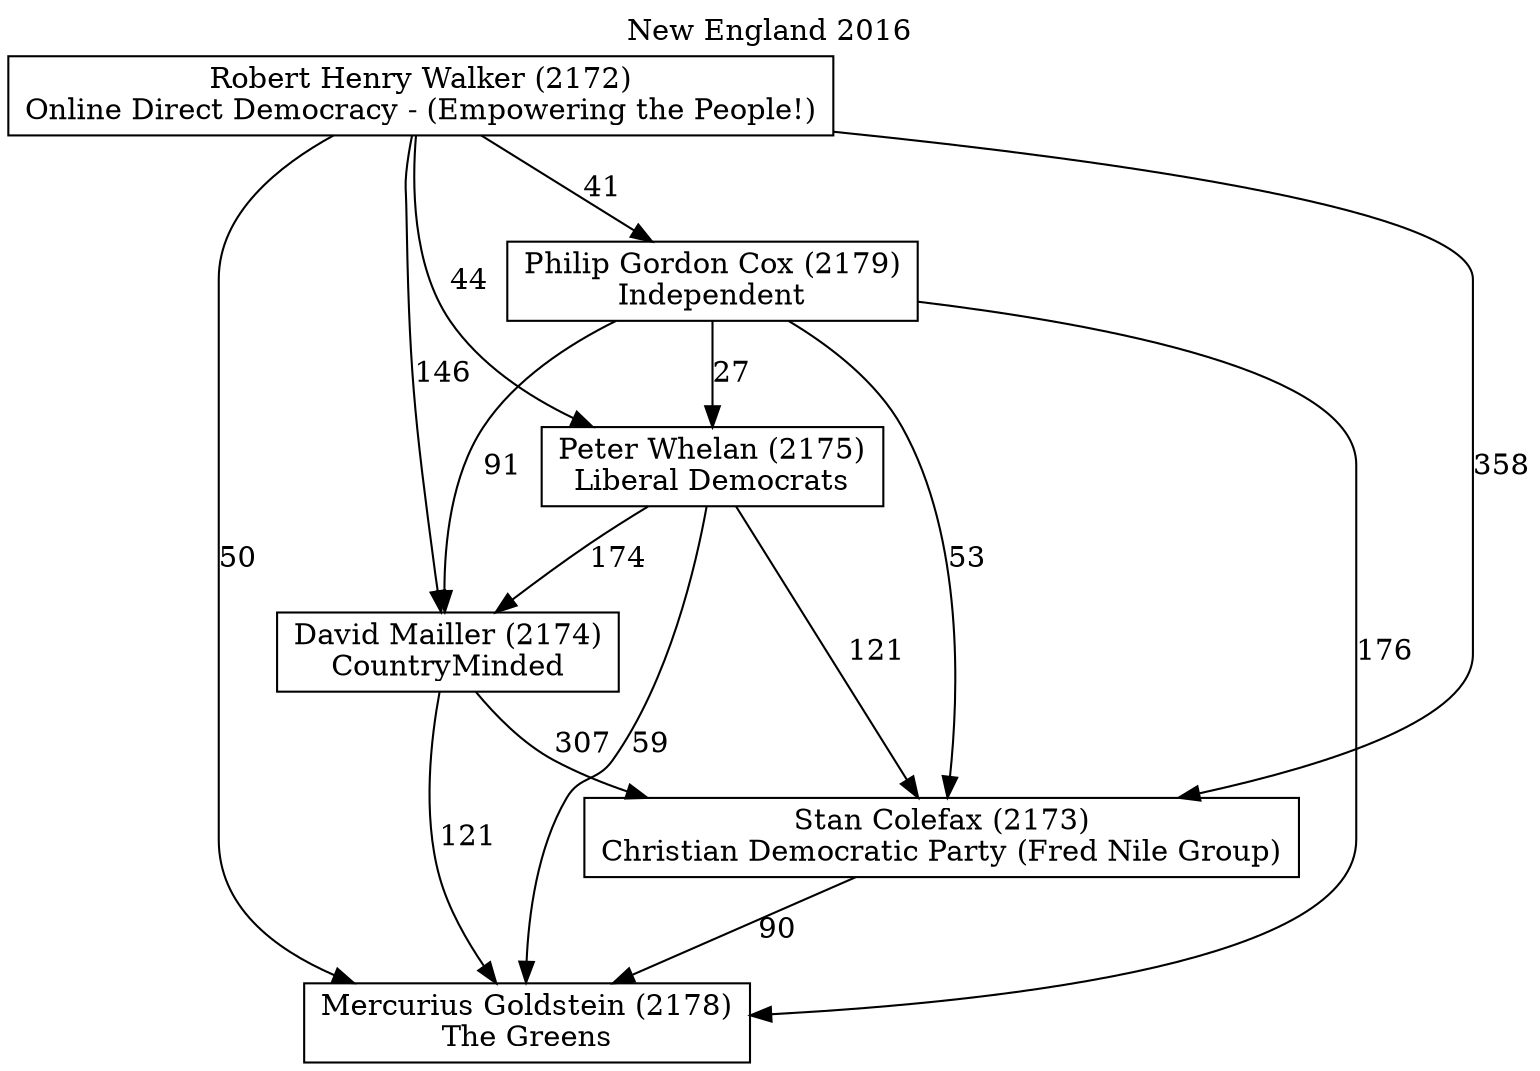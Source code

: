 // House preference flow
digraph "Mercurius Goldstein (2178)_New England_2016" {
	graph [label="New England 2016" labelloc=t mclimit=10]
	node [shape=box]
	"Mercurius Goldstein (2178)" [label="Mercurius Goldstein (2178)
The Greens"]
	"Stan Colefax (2173)" [label="Stan Colefax (2173)
Christian Democratic Party (Fred Nile Group)"]
	"David Mailler (2174)" [label="David Mailler (2174)
CountryMinded"]
	"Peter Whelan (2175)" [label="Peter Whelan (2175)
Liberal Democrats"]
	"Philip Gordon Cox (2179)" [label="Philip Gordon Cox (2179)
Independent"]
	"Robert Henry Walker (2172)" [label="Robert Henry Walker (2172)
Online Direct Democracy - (Empowering the People!)"]
	"Stan Colefax (2173)" -> "Mercurius Goldstein (2178)" [label=90]
	"David Mailler (2174)" -> "Stan Colefax (2173)" [label=307]
	"Peter Whelan (2175)" -> "David Mailler (2174)" [label=174]
	"Philip Gordon Cox (2179)" -> "Peter Whelan (2175)" [label=27]
	"Robert Henry Walker (2172)" -> "Philip Gordon Cox (2179)" [label=41]
	"David Mailler (2174)" -> "Mercurius Goldstein (2178)" [label=121]
	"Peter Whelan (2175)" -> "Mercurius Goldstein (2178)" [label=59]
	"Philip Gordon Cox (2179)" -> "Mercurius Goldstein (2178)" [label=176]
	"Robert Henry Walker (2172)" -> "Mercurius Goldstein (2178)" [label=50]
	"Robert Henry Walker (2172)" -> "Peter Whelan (2175)" [label=44]
	"Philip Gordon Cox (2179)" -> "David Mailler (2174)" [label=91]
	"Robert Henry Walker (2172)" -> "David Mailler (2174)" [label=146]
	"Peter Whelan (2175)" -> "Stan Colefax (2173)" [label=121]
	"Philip Gordon Cox (2179)" -> "Stan Colefax (2173)" [label=53]
	"Robert Henry Walker (2172)" -> "Stan Colefax (2173)" [label=358]
}
